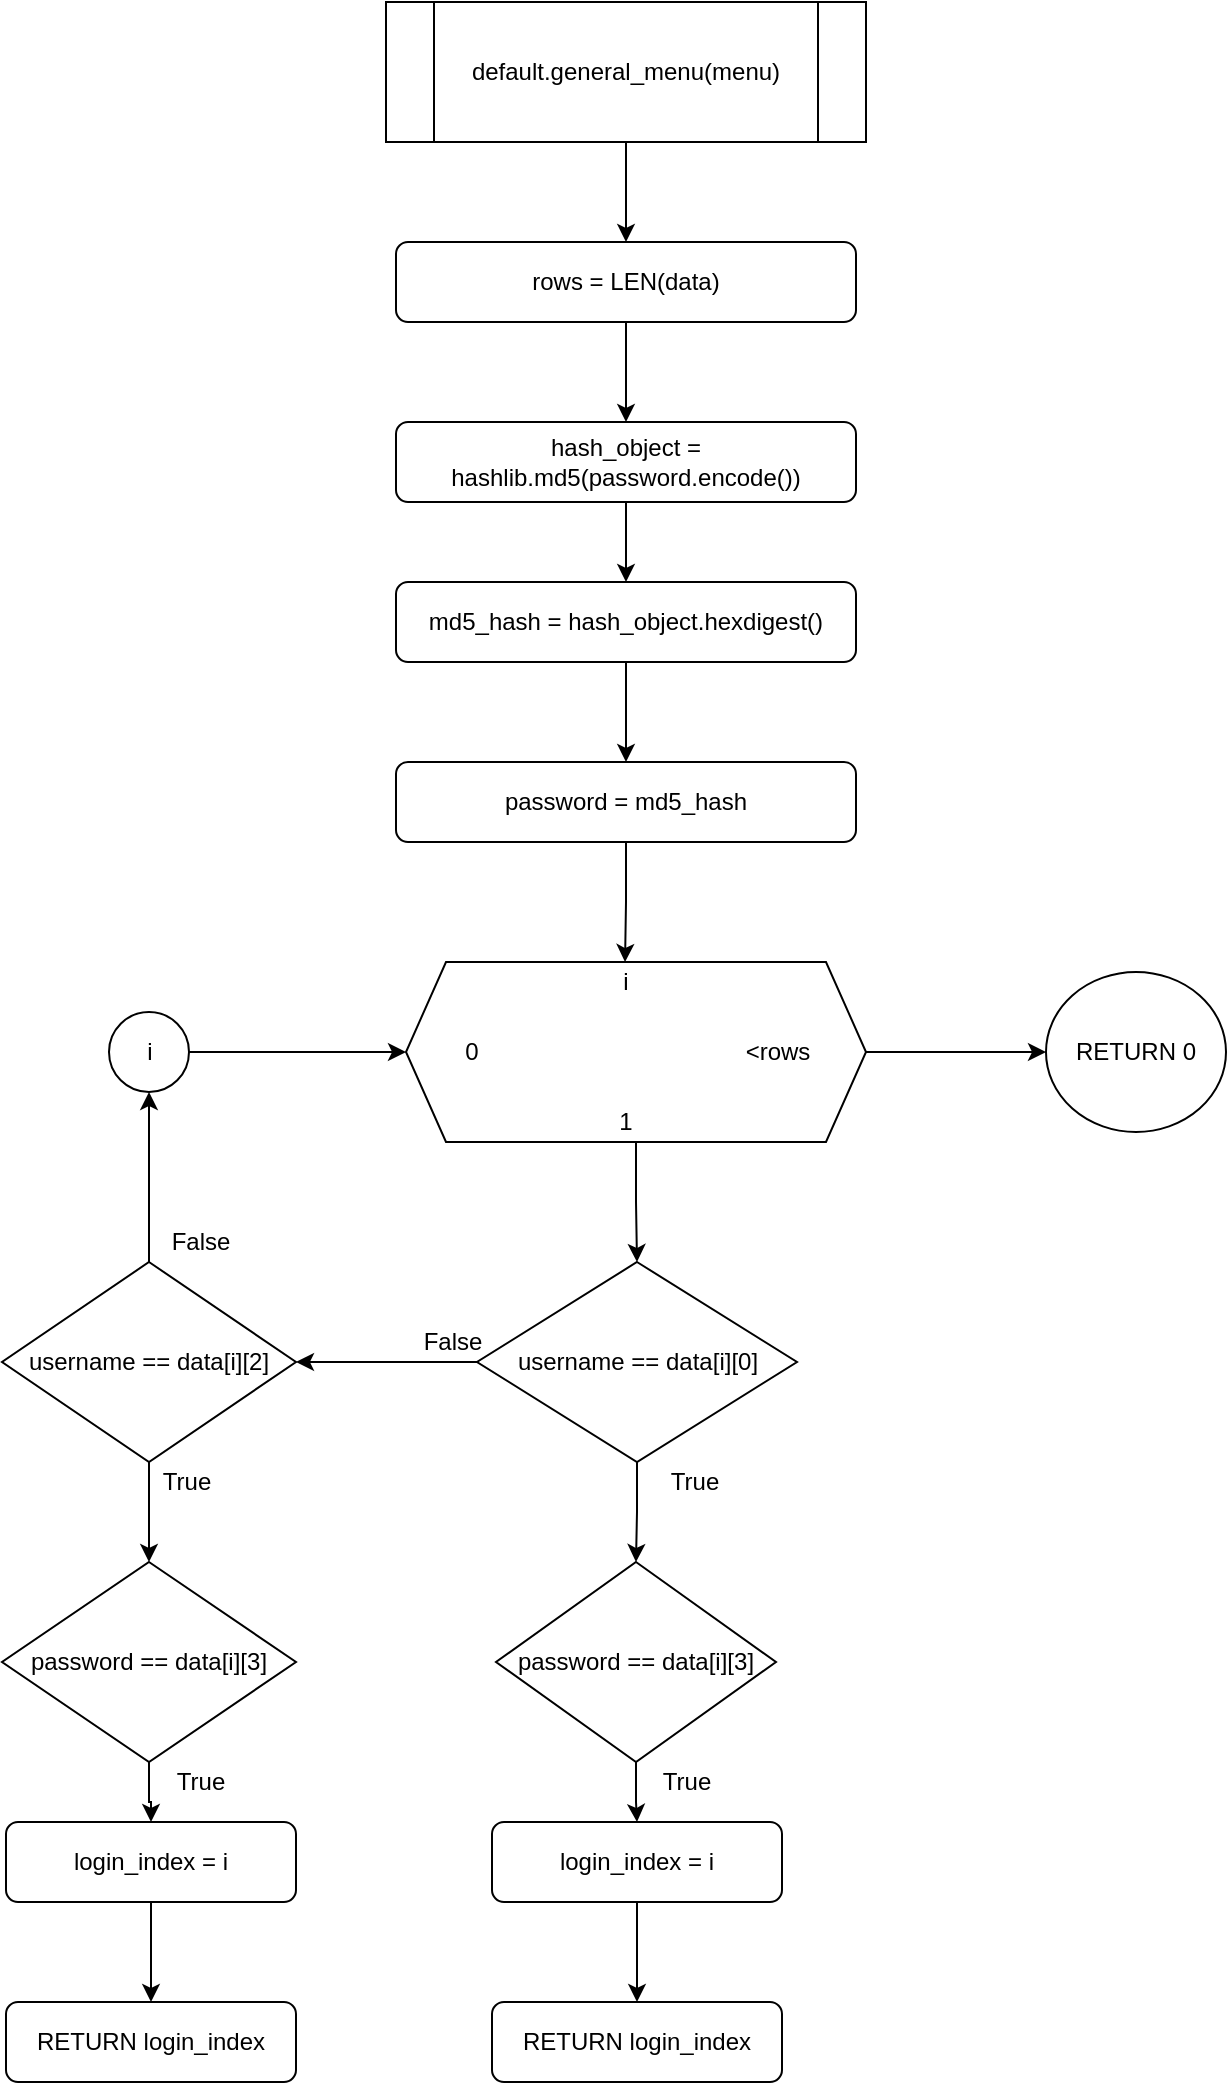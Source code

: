 <mxfile version="14.7.6" type="github">
  <diagram id="E9aR9vi7_5CwR_QAOjYM" name="Page-1">
    <mxGraphModel dx="1227" dy="745" grid="1" gridSize="10" guides="1" tooltips="1" connect="1" arrows="1" fold="1" page="1" pageScale="1" pageWidth="3300" pageHeight="4681" math="0" shadow="0">
      <root>
        <mxCell id="0" />
        <mxCell id="1" parent="0" />
        <mxCell id="iVvppemwEB0tFSlLHCeD-3" value="" style="edgeStyle=orthogonalEdgeStyle;rounded=0;orthogonalLoop=1;jettySize=auto;html=1;" edge="1" parent="1" source="iVvppemwEB0tFSlLHCeD-1" target="iVvppemwEB0tFSlLHCeD-2">
          <mxGeometry relative="1" as="geometry" />
        </mxCell>
        <mxCell id="iVvppemwEB0tFSlLHCeD-1" value="default.general_menu(menu)" style="shape=process;whiteSpace=wrap;html=1;backgroundOutline=1;" vertex="1" parent="1">
          <mxGeometry x="330" y="80" width="240" height="70" as="geometry" />
        </mxCell>
        <mxCell id="iVvppemwEB0tFSlLHCeD-5" value="" style="edgeStyle=orthogonalEdgeStyle;rounded=0;orthogonalLoop=1;jettySize=auto;html=1;" edge="1" parent="1" source="iVvppemwEB0tFSlLHCeD-2" target="iVvppemwEB0tFSlLHCeD-4">
          <mxGeometry relative="1" as="geometry" />
        </mxCell>
        <mxCell id="iVvppemwEB0tFSlLHCeD-2" value="rows = LEN(data)" style="rounded=1;whiteSpace=wrap;html=1;" vertex="1" parent="1">
          <mxGeometry x="335" y="200" width="230" height="40" as="geometry" />
        </mxCell>
        <mxCell id="iVvppemwEB0tFSlLHCeD-9" value="" style="edgeStyle=orthogonalEdgeStyle;rounded=0;orthogonalLoop=1;jettySize=auto;html=1;" edge="1" parent="1" source="iVvppemwEB0tFSlLHCeD-4" target="iVvppemwEB0tFSlLHCeD-7">
          <mxGeometry relative="1" as="geometry" />
        </mxCell>
        <mxCell id="iVvppemwEB0tFSlLHCeD-4" value="hash_object = hashlib.md5(password.encode())" style="rounded=1;whiteSpace=wrap;html=1;" vertex="1" parent="1">
          <mxGeometry x="335" y="290" width="230" height="40" as="geometry" />
        </mxCell>
        <mxCell id="iVvppemwEB0tFSlLHCeD-6" value="" style="edgeStyle=orthogonalEdgeStyle;rounded=0;orthogonalLoop=1;jettySize=auto;html=1;" edge="1" parent="1" source="iVvppemwEB0tFSlLHCeD-7" target="iVvppemwEB0tFSlLHCeD-8">
          <mxGeometry relative="1" as="geometry" />
        </mxCell>
        <mxCell id="iVvppemwEB0tFSlLHCeD-7" value="md5_hash = hash_object.hexdigest()" style="rounded=1;whiteSpace=wrap;html=1;" vertex="1" parent="1">
          <mxGeometry x="335" y="370" width="230" height="40" as="geometry" />
        </mxCell>
        <mxCell id="iVvppemwEB0tFSlLHCeD-16" style="edgeStyle=orthogonalEdgeStyle;rounded=0;orthogonalLoop=1;jettySize=auto;html=1;entryX=0.5;entryY=0;entryDx=0;entryDy=0;" edge="1" parent="1" source="iVvppemwEB0tFSlLHCeD-8" target="iVvppemwEB0tFSlLHCeD-12">
          <mxGeometry relative="1" as="geometry" />
        </mxCell>
        <mxCell id="iVvppemwEB0tFSlLHCeD-8" value="password = md5_hash" style="rounded=1;whiteSpace=wrap;html=1;" vertex="1" parent="1">
          <mxGeometry x="335" y="460" width="230" height="40" as="geometry" />
        </mxCell>
        <mxCell id="iVvppemwEB0tFSlLHCeD-10" value="" style="group" vertex="1" connectable="0" parent="1">
          <mxGeometry x="340" y="560" width="230" height="90" as="geometry" />
        </mxCell>
        <mxCell id="iVvppemwEB0tFSlLHCeD-11" value="" style="shape=hexagon;perimeter=hexagonPerimeter2;whiteSpace=wrap;html=1;fixedSize=1;" vertex="1" parent="iVvppemwEB0tFSlLHCeD-10">
          <mxGeometry width="230.0" height="90" as="geometry" />
        </mxCell>
        <mxCell id="iVvppemwEB0tFSlLHCeD-12" value="i" style="text;html=1;strokeColor=none;fillColor=none;align=center;verticalAlign=middle;whiteSpace=wrap;rounded=0;" vertex="1" parent="iVvppemwEB0tFSlLHCeD-10">
          <mxGeometry x="87.619" width="43.81" height="20" as="geometry" />
        </mxCell>
        <mxCell id="iVvppemwEB0tFSlLHCeD-13" value="0" style="text;html=1;strokeColor=none;fillColor=none;align=center;verticalAlign=middle;whiteSpace=wrap;rounded=0;" vertex="1" parent="iVvppemwEB0tFSlLHCeD-10">
          <mxGeometry x="10.952" y="35" width="43.81" height="20" as="geometry" />
        </mxCell>
        <mxCell id="iVvppemwEB0tFSlLHCeD-14" value="1" style="text;html=1;strokeColor=none;fillColor=none;align=center;verticalAlign=middle;whiteSpace=wrap;rounded=0;" vertex="1" parent="iVvppemwEB0tFSlLHCeD-10">
          <mxGeometry x="87.619" y="70" width="43.81" height="20" as="geometry" />
        </mxCell>
        <mxCell id="iVvppemwEB0tFSlLHCeD-15" value="&amp;lt;rows" style="text;html=1;strokeColor=none;fillColor=none;align=center;verticalAlign=middle;whiteSpace=wrap;rounded=0;" vertex="1" parent="iVvppemwEB0tFSlLHCeD-10">
          <mxGeometry x="164.286" y="35" width="43.81" height="20" as="geometry" />
        </mxCell>
        <mxCell id="iVvppemwEB0tFSlLHCeD-20" value="" style="edgeStyle=orthogonalEdgeStyle;rounded=0;orthogonalLoop=1;jettySize=auto;html=1;" edge="1" parent="1" source="iVvppemwEB0tFSlLHCeD-17" target="iVvppemwEB0tFSlLHCeD-19">
          <mxGeometry relative="1" as="geometry" />
        </mxCell>
        <mxCell id="iVvppemwEB0tFSlLHCeD-36" style="edgeStyle=orthogonalEdgeStyle;rounded=0;orthogonalLoop=1;jettySize=auto;html=1;" edge="1" parent="1" source="iVvppemwEB0tFSlLHCeD-17" target="iVvppemwEB0tFSlLHCeD-28">
          <mxGeometry relative="1" as="geometry" />
        </mxCell>
        <mxCell id="iVvppemwEB0tFSlLHCeD-17" value="username == data[i][0]" style="rhombus;whiteSpace=wrap;html=1;" vertex="1" parent="1">
          <mxGeometry x="375.5" y="710" width="160" height="100" as="geometry" />
        </mxCell>
        <mxCell id="iVvppemwEB0tFSlLHCeD-18" value="" style="edgeStyle=orthogonalEdgeStyle;rounded=0;orthogonalLoop=1;jettySize=auto;html=1;" edge="1" parent="1" source="iVvppemwEB0tFSlLHCeD-11" target="iVvppemwEB0tFSlLHCeD-17">
          <mxGeometry relative="1" as="geometry" />
        </mxCell>
        <mxCell id="iVvppemwEB0tFSlLHCeD-23" value="" style="edgeStyle=orthogonalEdgeStyle;rounded=0;orthogonalLoop=1;jettySize=auto;html=1;" edge="1" parent="1" source="iVvppemwEB0tFSlLHCeD-19" target="iVvppemwEB0tFSlLHCeD-22">
          <mxGeometry relative="1" as="geometry" />
        </mxCell>
        <mxCell id="iVvppemwEB0tFSlLHCeD-19" value="password == data[i][3]" style="rhombus;whiteSpace=wrap;html=1;" vertex="1" parent="1">
          <mxGeometry x="385" y="860" width="140" height="100" as="geometry" />
        </mxCell>
        <mxCell id="iVvppemwEB0tFSlLHCeD-21" value="True" style="text;html=1;align=center;verticalAlign=middle;resizable=0;points=[];autosize=1;strokeColor=none;" vertex="1" parent="1">
          <mxGeometry x="464" y="810" width="40" height="20" as="geometry" />
        </mxCell>
        <mxCell id="iVvppemwEB0tFSlLHCeD-25" value="" style="edgeStyle=orthogonalEdgeStyle;rounded=0;orthogonalLoop=1;jettySize=auto;html=1;" edge="1" parent="1" source="iVvppemwEB0tFSlLHCeD-22" target="iVvppemwEB0tFSlLHCeD-24">
          <mxGeometry relative="1" as="geometry" />
        </mxCell>
        <mxCell id="iVvppemwEB0tFSlLHCeD-22" value="login_index = i" style="rounded=1;whiteSpace=wrap;html=1;" vertex="1" parent="1">
          <mxGeometry x="383" y="990" width="145" height="40" as="geometry" />
        </mxCell>
        <mxCell id="iVvppemwEB0tFSlLHCeD-24" value="RETURN login_index" style="rounded=1;whiteSpace=wrap;html=1;" vertex="1" parent="1">
          <mxGeometry x="383" y="1080" width="145" height="40" as="geometry" />
        </mxCell>
        <mxCell id="iVvppemwEB0tFSlLHCeD-26" value="True" style="text;html=1;align=center;verticalAlign=middle;resizable=0;points=[];autosize=1;strokeColor=none;" vertex="1" parent="1">
          <mxGeometry x="460" y="960" width="40" height="20" as="geometry" />
        </mxCell>
        <mxCell id="iVvppemwEB0tFSlLHCeD-27" value="" style="edgeStyle=orthogonalEdgeStyle;rounded=0;orthogonalLoop=1;jettySize=auto;html=1;" edge="1" parent="1" source="iVvppemwEB0tFSlLHCeD-28" target="iVvppemwEB0tFSlLHCeD-30">
          <mxGeometry relative="1" as="geometry" />
        </mxCell>
        <mxCell id="iVvppemwEB0tFSlLHCeD-39" style="edgeStyle=orthogonalEdgeStyle;rounded=0;orthogonalLoop=1;jettySize=auto;html=1;entryX=0.5;entryY=1;entryDx=0;entryDy=0;" edge="1" parent="1" source="iVvppemwEB0tFSlLHCeD-28" target="iVvppemwEB0tFSlLHCeD-38">
          <mxGeometry relative="1" as="geometry" />
        </mxCell>
        <mxCell id="iVvppemwEB0tFSlLHCeD-28" value="username == data[i][2]" style="rhombus;whiteSpace=wrap;html=1;" vertex="1" parent="1">
          <mxGeometry x="138" y="710" width="147" height="100" as="geometry" />
        </mxCell>
        <mxCell id="iVvppemwEB0tFSlLHCeD-29" value="" style="edgeStyle=orthogonalEdgeStyle;rounded=0;orthogonalLoop=1;jettySize=auto;html=1;" edge="1" parent="1" source="iVvppemwEB0tFSlLHCeD-30" target="iVvppemwEB0tFSlLHCeD-33">
          <mxGeometry relative="1" as="geometry" />
        </mxCell>
        <mxCell id="iVvppemwEB0tFSlLHCeD-30" value="password == data[i][3]" style="rhombus;whiteSpace=wrap;html=1;" vertex="1" parent="1">
          <mxGeometry x="138" y="860" width="147" height="100" as="geometry" />
        </mxCell>
        <mxCell id="iVvppemwEB0tFSlLHCeD-31" value="True" style="text;html=1;align=center;verticalAlign=middle;resizable=0;points=[];autosize=1;strokeColor=none;" vertex="1" parent="1">
          <mxGeometry x="210" y="810" width="40" height="20" as="geometry" />
        </mxCell>
        <mxCell id="iVvppemwEB0tFSlLHCeD-32" value="" style="edgeStyle=orthogonalEdgeStyle;rounded=0;orthogonalLoop=1;jettySize=auto;html=1;" edge="1" parent="1" source="iVvppemwEB0tFSlLHCeD-33" target="iVvppemwEB0tFSlLHCeD-34">
          <mxGeometry relative="1" as="geometry" />
        </mxCell>
        <mxCell id="iVvppemwEB0tFSlLHCeD-33" value="login_index = i" style="rounded=1;whiteSpace=wrap;html=1;" vertex="1" parent="1">
          <mxGeometry x="140" y="990" width="145" height="40" as="geometry" />
        </mxCell>
        <mxCell id="iVvppemwEB0tFSlLHCeD-34" value="RETURN login_index" style="rounded=1;whiteSpace=wrap;html=1;" vertex="1" parent="1">
          <mxGeometry x="140" y="1080" width="145" height="40" as="geometry" />
        </mxCell>
        <mxCell id="iVvppemwEB0tFSlLHCeD-35" value="True" style="text;html=1;align=center;verticalAlign=middle;resizable=0;points=[];autosize=1;strokeColor=none;" vertex="1" parent="1">
          <mxGeometry x="217" y="960" width="40" height="20" as="geometry" />
        </mxCell>
        <mxCell id="iVvppemwEB0tFSlLHCeD-37" value="False" style="text;html=1;align=center;verticalAlign=middle;resizable=0;points=[];autosize=1;strokeColor=none;" vertex="1" parent="1">
          <mxGeometry x="343" y="740" width="40" height="20" as="geometry" />
        </mxCell>
        <mxCell id="iVvppemwEB0tFSlLHCeD-41" style="edgeStyle=orthogonalEdgeStyle;rounded=0;orthogonalLoop=1;jettySize=auto;html=1;entryX=0;entryY=0.5;entryDx=0;entryDy=0;" edge="1" parent="1" source="iVvppemwEB0tFSlLHCeD-38" target="iVvppemwEB0tFSlLHCeD-11">
          <mxGeometry relative="1" as="geometry" />
        </mxCell>
        <mxCell id="iVvppemwEB0tFSlLHCeD-38" value="i" style="ellipse;whiteSpace=wrap;html=1;aspect=fixed;" vertex="1" parent="1">
          <mxGeometry x="191.5" y="585" width="40" height="40" as="geometry" />
        </mxCell>
        <mxCell id="iVvppemwEB0tFSlLHCeD-40" value="False" style="text;html=1;align=center;verticalAlign=middle;resizable=0;points=[];autosize=1;strokeColor=none;rotation=0;" vertex="1" parent="1">
          <mxGeometry x="217" y="690" width="40" height="20" as="geometry" />
        </mxCell>
        <mxCell id="iVvppemwEB0tFSlLHCeD-42" value="RETURN 0" style="ellipse;whiteSpace=wrap;html=1;" vertex="1" parent="1">
          <mxGeometry x="660" y="565" width="90" height="80" as="geometry" />
        </mxCell>
        <mxCell id="iVvppemwEB0tFSlLHCeD-43" value="" style="edgeStyle=orthogonalEdgeStyle;rounded=0;orthogonalLoop=1;jettySize=auto;html=1;" edge="1" parent="1" source="iVvppemwEB0tFSlLHCeD-11" target="iVvppemwEB0tFSlLHCeD-42">
          <mxGeometry relative="1" as="geometry" />
        </mxCell>
      </root>
    </mxGraphModel>
  </diagram>
</mxfile>
